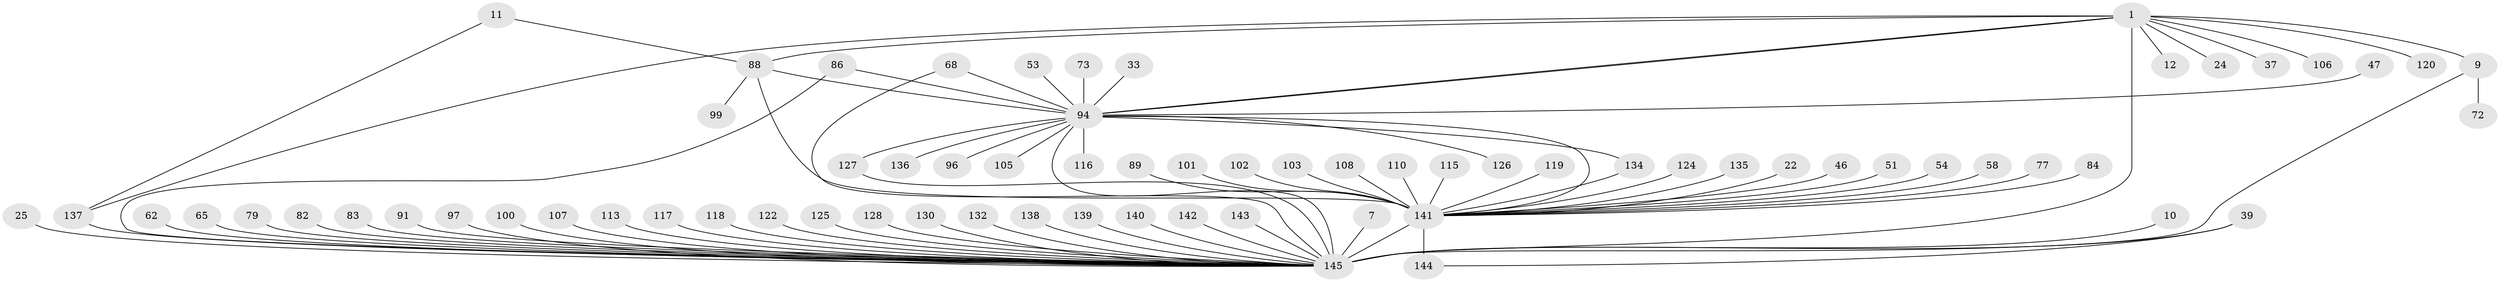 // original degree distribution, {24: 0.006896551724137931, 10: 0.027586206896551724, 3: 0.08275862068965517, 29: 0.006896551724137931, 16: 0.006896551724137931, 6: 0.027586206896551724, 1: 0.4896551724137931, 2: 0.2, 4: 0.08275862068965517, 5: 0.034482758620689655, 8: 0.020689655172413793, 7: 0.006896551724137931, 12: 0.006896551724137931}
// Generated by graph-tools (version 1.1) at 2025/48/03/09/25 04:48:36]
// undirected, 72 vertices, 84 edges
graph export_dot {
graph [start="1"]
  node [color=gray90,style=filled];
  1;
  7;
  9 [super="+8"];
  10;
  11;
  12 [super="+3"];
  22;
  24;
  25;
  33;
  37;
  39;
  46;
  47;
  51;
  53;
  54;
  58;
  62;
  65;
  68 [super="+60"];
  72;
  73;
  77;
  79;
  82 [super="+80"];
  83;
  84 [super="+35"];
  86;
  88 [super="+17+69"];
  89;
  91;
  94 [super="+29+52"];
  96;
  97;
  99;
  100;
  101;
  102;
  103 [super="+85"];
  105;
  106 [super="+50"];
  107;
  108;
  110 [super="+98"];
  113;
  115 [super="+90"];
  116;
  117;
  118;
  119;
  120;
  122;
  124;
  125;
  126;
  127 [super="+111"];
  128;
  130;
  132;
  134;
  135 [super="+19"];
  136 [super="+31"];
  137 [super="+6+70"];
  138;
  139;
  140;
  141 [super="+121+45+109+133"];
  142 [super="+129"];
  143;
  144;
  145 [super="+18+28+93+74+112+123"];
  1 -- 9 [weight=2];
  1 -- 24;
  1 -- 37;
  1 -- 94 [weight=5];
  1 -- 94;
  1 -- 120;
  1 -- 145 [weight=5];
  1 -- 137 [weight=2];
  1 -- 12;
  1 -- 88;
  1 -- 106;
  7 -- 145;
  9 -- 72;
  9 -- 145;
  10 -- 145;
  11 -- 137;
  11 -- 88;
  22 -- 141;
  25 -- 145;
  33 -- 94;
  39 -- 144;
  39 -- 145;
  46 -- 141;
  47 -- 94;
  51 -- 141;
  53 -- 94;
  54 -- 141;
  58 -- 141;
  62 -- 145;
  65 -- 145;
  68 -- 94;
  68 -- 145;
  73 -- 94;
  77 -- 141;
  79 -- 145;
  82 -- 145;
  83 -- 145;
  84 -- 141;
  86 -- 94;
  86 -- 145;
  88 -- 99;
  88 -- 94 [weight=2];
  88 -- 141 [weight=2];
  89 -- 141;
  91 -- 145;
  94 -- 134;
  94 -- 96;
  94 -- 105;
  94 -- 116;
  94 -- 126;
  94 -- 136;
  94 -- 127;
  94 -- 141 [weight=3];
  94 -- 145 [weight=4];
  97 -- 145;
  100 -- 145;
  101 -- 141;
  102 -- 141;
  103 -- 141 [weight=3];
  107 -- 145;
  108 -- 141;
  110 -- 141;
  113 -- 145;
  115 -- 141;
  117 -- 145;
  118 -- 145;
  119 -- 141;
  122 -- 145;
  124 -- 141;
  125 -- 145;
  127 -- 145;
  128 -- 145;
  130 -- 145;
  132 -- 145;
  134 -- 141;
  135 -- 141;
  137 -- 145 [weight=4];
  138 -- 145;
  139 -- 145;
  140 -- 145;
  141 -- 145 [weight=20];
  141 -- 144 [weight=3];
  142 -- 145;
  143 -- 145;
}

